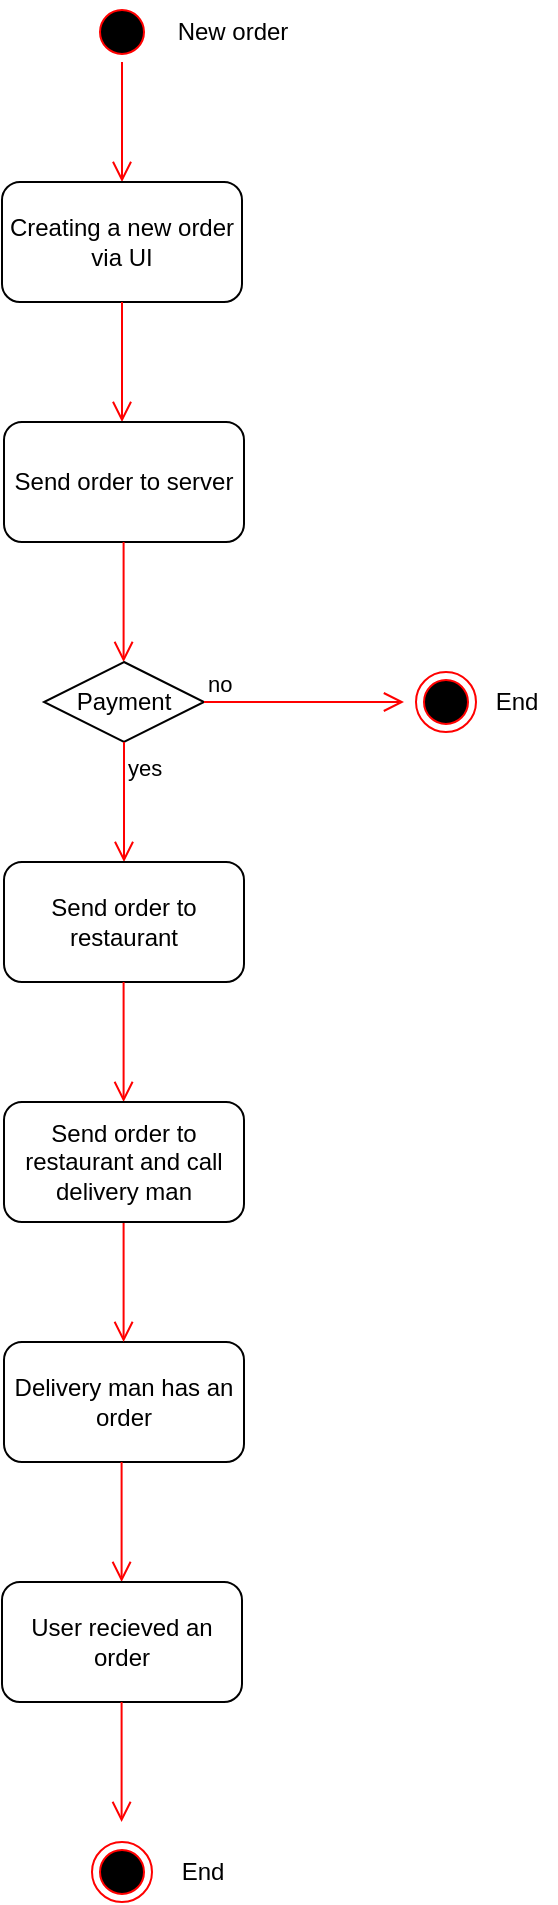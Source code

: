 <mxfile version="20.5.1" type="device"><diagram id="ZmOnrOfhORhxaoMqebgu" name="Страница 1"><mxGraphModel dx="2061" dy="1154" grid="1" gridSize="10" guides="1" tooltips="1" connect="1" arrows="1" fold="1" page="1" pageScale="1" pageWidth="827" pageHeight="1169" math="0" shadow="0"><root><mxCell id="0"/><mxCell id="1" parent="0"/><mxCell id="C1LUhqH6A2lfkG9mDEJI-1" value="" style="ellipse;html=1;shape=startState;fillColor=#000000;strokeColor=#ff0000;" vertex="1" parent="1"><mxGeometry x="398" y="20" width="30" height="30" as="geometry"/></mxCell><mxCell id="C1LUhqH6A2lfkG9mDEJI-2" value="" style="edgeStyle=orthogonalEdgeStyle;html=1;verticalAlign=bottom;endArrow=open;endSize=8;strokeColor=#ff0000;rounded=0;" edge="1" source="C1LUhqH6A2lfkG9mDEJI-1" parent="1"><mxGeometry relative="1" as="geometry"><mxPoint x="413" y="110" as="targetPoint"/></mxGeometry></mxCell><mxCell id="C1LUhqH6A2lfkG9mDEJI-3" value="New order" style="text;html=1;align=center;verticalAlign=middle;resizable=0;points=[];autosize=1;strokeColor=none;fillColor=none;" vertex="1" parent="1"><mxGeometry x="428" y="20" width="80" height="30" as="geometry"/></mxCell><mxCell id="C1LUhqH6A2lfkG9mDEJI-4" value="Creating a new order via UI" style="rounded=1;whiteSpace=wrap;html=1;" vertex="1" parent="1"><mxGeometry x="353" y="110" width="120" height="60" as="geometry"/></mxCell><mxCell id="C1LUhqH6A2lfkG9mDEJI-5" value="" style="edgeStyle=orthogonalEdgeStyle;html=1;verticalAlign=bottom;endArrow=open;endSize=8;strokeColor=#ff0000;rounded=0;" edge="1" parent="1"><mxGeometry relative="1" as="geometry"><mxPoint x="413" y="230" as="targetPoint"/><mxPoint x="413" y="170" as="sourcePoint"/></mxGeometry></mxCell><mxCell id="C1LUhqH6A2lfkG9mDEJI-6" value="Send order to server" style="rounded=1;whiteSpace=wrap;html=1;" vertex="1" parent="1"><mxGeometry x="354" y="230" width="120" height="60" as="geometry"/></mxCell><mxCell id="C1LUhqH6A2lfkG9mDEJI-7" value="" style="edgeStyle=orthogonalEdgeStyle;html=1;verticalAlign=bottom;endArrow=open;endSize=8;strokeColor=#ff0000;rounded=0;" edge="1" parent="1"><mxGeometry relative="1" as="geometry"><mxPoint x="413.8" y="350" as="targetPoint"/><mxPoint x="413.8" y="290" as="sourcePoint"/></mxGeometry></mxCell><mxCell id="C1LUhqH6A2lfkG9mDEJI-8" value="Payment" style="rhombus;whiteSpace=wrap;html=1;" vertex="1" parent="1"><mxGeometry x="374" y="350" width="80" height="40" as="geometry"/></mxCell><mxCell id="C1LUhqH6A2lfkG9mDEJI-9" value="no" style="edgeStyle=orthogonalEdgeStyle;html=1;align=left;verticalAlign=bottom;endArrow=open;endSize=8;strokeColor=#ff0000;rounded=0;" edge="1" source="C1LUhqH6A2lfkG9mDEJI-8" parent="1"><mxGeometry x="-1" relative="1" as="geometry"><mxPoint x="554" y="370" as="targetPoint"/></mxGeometry></mxCell><mxCell id="C1LUhqH6A2lfkG9mDEJI-10" value="yes" style="edgeStyle=orthogonalEdgeStyle;html=1;align=left;verticalAlign=top;endArrow=open;endSize=8;strokeColor=#ff0000;rounded=0;" edge="1" source="C1LUhqH6A2lfkG9mDEJI-8" parent="1"><mxGeometry x="-1" relative="1" as="geometry"><mxPoint x="414" y="450" as="targetPoint"/></mxGeometry></mxCell><mxCell id="C1LUhqH6A2lfkG9mDEJI-11" value="" style="ellipse;html=1;shape=endState;fillColor=#000000;strokeColor=#ff0000;" vertex="1" parent="1"><mxGeometry x="560" y="355" width="30" height="30" as="geometry"/></mxCell><mxCell id="C1LUhqH6A2lfkG9mDEJI-12" value="End" style="text;html=1;align=center;verticalAlign=middle;resizable=0;points=[];autosize=1;strokeColor=none;fillColor=none;" vertex="1" parent="1"><mxGeometry x="590" y="355" width="40" height="30" as="geometry"/></mxCell><mxCell id="C1LUhqH6A2lfkG9mDEJI-13" value="Send order to restaurant" style="rounded=1;whiteSpace=wrap;html=1;" vertex="1" parent="1"><mxGeometry x="354" y="450" width="120" height="60" as="geometry"/></mxCell><mxCell id="C1LUhqH6A2lfkG9mDEJI-14" value="" style="edgeStyle=orthogonalEdgeStyle;html=1;verticalAlign=bottom;endArrow=open;endSize=8;strokeColor=#ff0000;rounded=0;" edge="1" parent="1"><mxGeometry relative="1" as="geometry"><mxPoint x="413.8" y="570" as="targetPoint"/><mxPoint x="413.8" y="510" as="sourcePoint"/></mxGeometry></mxCell><mxCell id="C1LUhqH6A2lfkG9mDEJI-15" value="Delivery man has an order" style="rounded=1;whiteSpace=wrap;html=1;" vertex="1" parent="1"><mxGeometry x="354" y="690" width="120" height="60" as="geometry"/></mxCell><mxCell id="C1LUhqH6A2lfkG9mDEJI-16" value="" style="edgeStyle=orthogonalEdgeStyle;html=1;verticalAlign=bottom;endArrow=open;endSize=8;strokeColor=#ff0000;rounded=0;" edge="1" parent="1"><mxGeometry relative="1" as="geometry"><mxPoint x="413.8" y="690" as="targetPoint"/><mxPoint x="413.8" y="630" as="sourcePoint"/><Array as="points"><mxPoint x="414" y="650"/><mxPoint x="414" y="650"/></Array></mxGeometry></mxCell><mxCell id="C1LUhqH6A2lfkG9mDEJI-17" value="Send order to restaurant and call delivery man" style="rounded=1;whiteSpace=wrap;html=1;" vertex="1" parent="1"><mxGeometry x="354" y="570" width="120" height="60" as="geometry"/></mxCell><mxCell id="C1LUhqH6A2lfkG9mDEJI-18" value="" style="edgeStyle=orthogonalEdgeStyle;html=1;verticalAlign=bottom;endArrow=open;endSize=8;strokeColor=#ff0000;rounded=0;" edge="1" parent="1"><mxGeometry relative="1" as="geometry"><mxPoint x="412.8" y="810" as="targetPoint"/><mxPoint x="412.8" y="750" as="sourcePoint"/><Array as="points"><mxPoint x="413" y="770"/><mxPoint x="413" y="770"/></Array></mxGeometry></mxCell><mxCell id="C1LUhqH6A2lfkG9mDEJI-19" value="User recieved an order" style="rounded=1;whiteSpace=wrap;html=1;" vertex="1" parent="1"><mxGeometry x="353" y="810" width="120" height="60" as="geometry"/></mxCell><mxCell id="C1LUhqH6A2lfkG9mDEJI-20" value="" style="ellipse;html=1;shape=endState;fillColor=#000000;strokeColor=#ff0000;" vertex="1" parent="1"><mxGeometry x="398" y="940" width="30" height="30" as="geometry"/></mxCell><mxCell id="C1LUhqH6A2lfkG9mDEJI-21" value="End" style="text;html=1;align=center;verticalAlign=middle;resizable=0;points=[];autosize=1;strokeColor=none;fillColor=none;" vertex="1" parent="1"><mxGeometry x="433" y="940" width="40" height="30" as="geometry"/></mxCell><mxCell id="C1LUhqH6A2lfkG9mDEJI-23" value="" style="edgeStyle=orthogonalEdgeStyle;html=1;verticalAlign=bottom;endArrow=open;endSize=8;strokeColor=#ff0000;rounded=0;" edge="1" parent="1"><mxGeometry relative="1" as="geometry"><mxPoint x="412.8" y="930" as="targetPoint"/><mxPoint x="412.8" y="870" as="sourcePoint"/><Array as="points"><mxPoint x="413" y="890"/><mxPoint x="413" y="890"/></Array></mxGeometry></mxCell></root></mxGraphModel></diagram></mxfile>